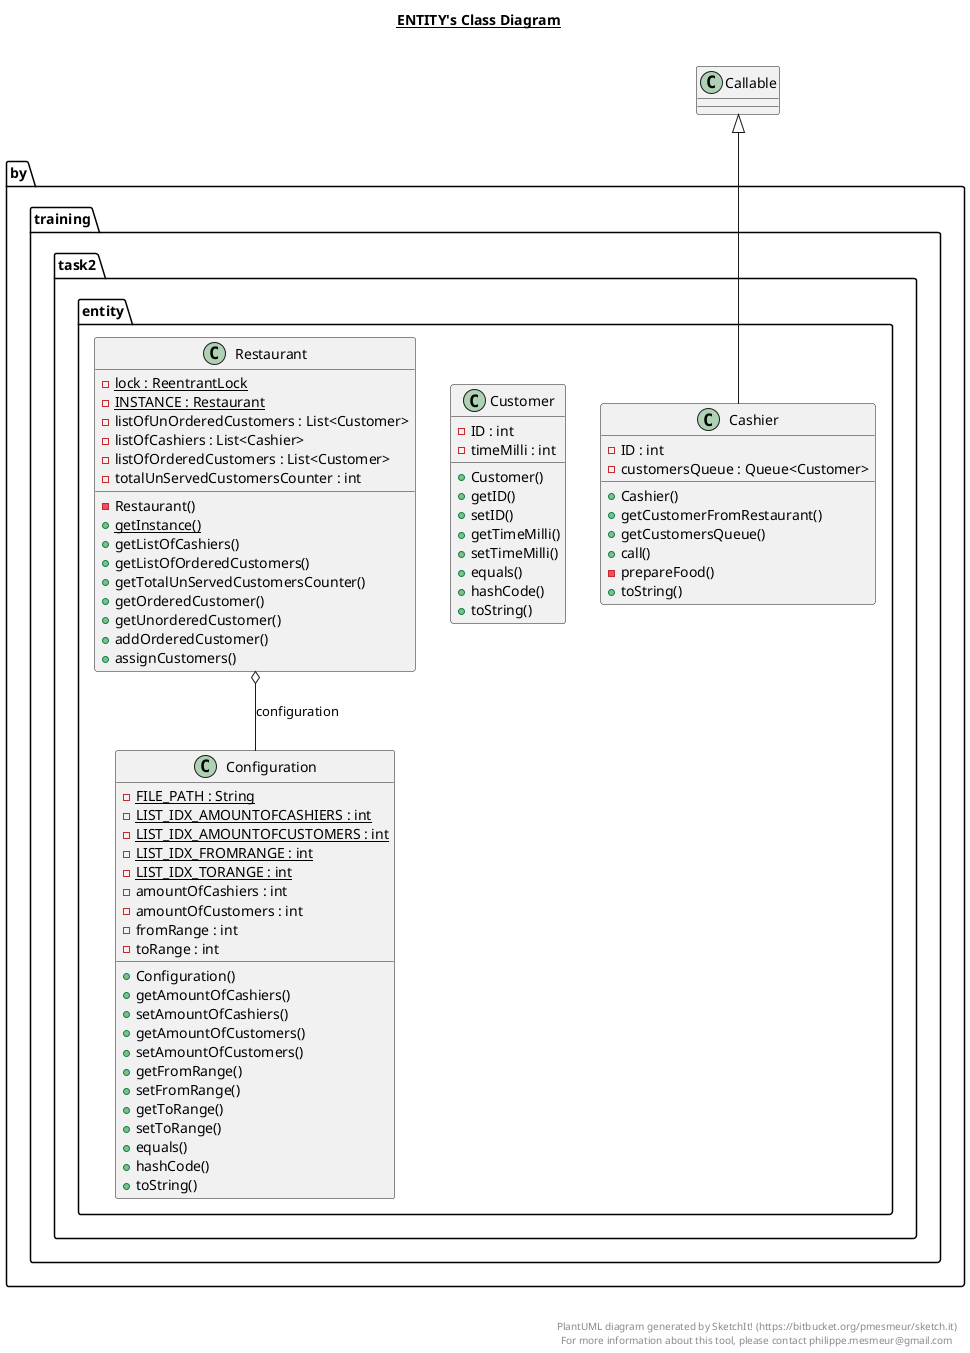 @startuml

title __ENTITY's Class Diagram__\n

  package by.training.task2.entity {
    class Cashier {
        - ID : int
        - customersQueue : Queue<Customer>
        + Cashier()
        + getCustomerFromRestaurant()
        + getCustomersQueue()
        + call()
        - prepareFood()
        + toString()
    }
  }
  

  package by.training.task2.entity {
    class Configuration {
        {static} - FILE_PATH : String
        {static} - LIST_IDX_AMOUNTOFCASHIERS : int
        {static} - LIST_IDX_AMOUNTOFCUSTOMERS : int
        {static} - LIST_IDX_FROMRANGE : int
        {static} - LIST_IDX_TORANGE : int
        - amountOfCashiers : int
        - amountOfCustomers : int
        - fromRange : int
        - toRange : int
        + Configuration()
        + getAmountOfCashiers()
        + setAmountOfCashiers()
        + getAmountOfCustomers()
        + setAmountOfCustomers()
        + getFromRange()
        + setFromRange()
        + getToRange()
        + setToRange()
        + equals()
        + hashCode()
        + toString()
    }
  }
  

  package by.training.task2.entity {
    class Customer {
        - ID : int
        - timeMilli : int
        + Customer()
        + getID()
        + setID()
        + getTimeMilli()
        + setTimeMilli()
        + equals()
        + hashCode()
        + toString()
    }
  }
  

  package by.training.task2.entity {
    class Restaurant {
        {static} - lock : ReentrantLock
        {static} - INSTANCE : Restaurant
        - listOfUnOrderedCustomers : List<Customer>
        - listOfCashiers : List<Cashier>
        - listOfOrderedCustomers : List<Customer>
        - totalUnServedCustomersCounter : int
        - Restaurant()
        {static} + getInstance()
        + getListOfCashiers()
        + getListOfOrderedCustomers()
        + getTotalUnServedCustomersCounter()
        + getOrderedCustomer()
        + getUnorderedCustomer()
        + addOrderedCustomer()
        + assignCustomers()
    }
  }
  

  Cashier -up-|> Callable
  Restaurant o-- Configuration : configuration


right footer


PlantUML diagram generated by SketchIt! (https://bitbucket.org/pmesmeur/sketch.it)
For more information about this tool, please contact philippe.mesmeur@gmail.com
endfooter

@enduml
